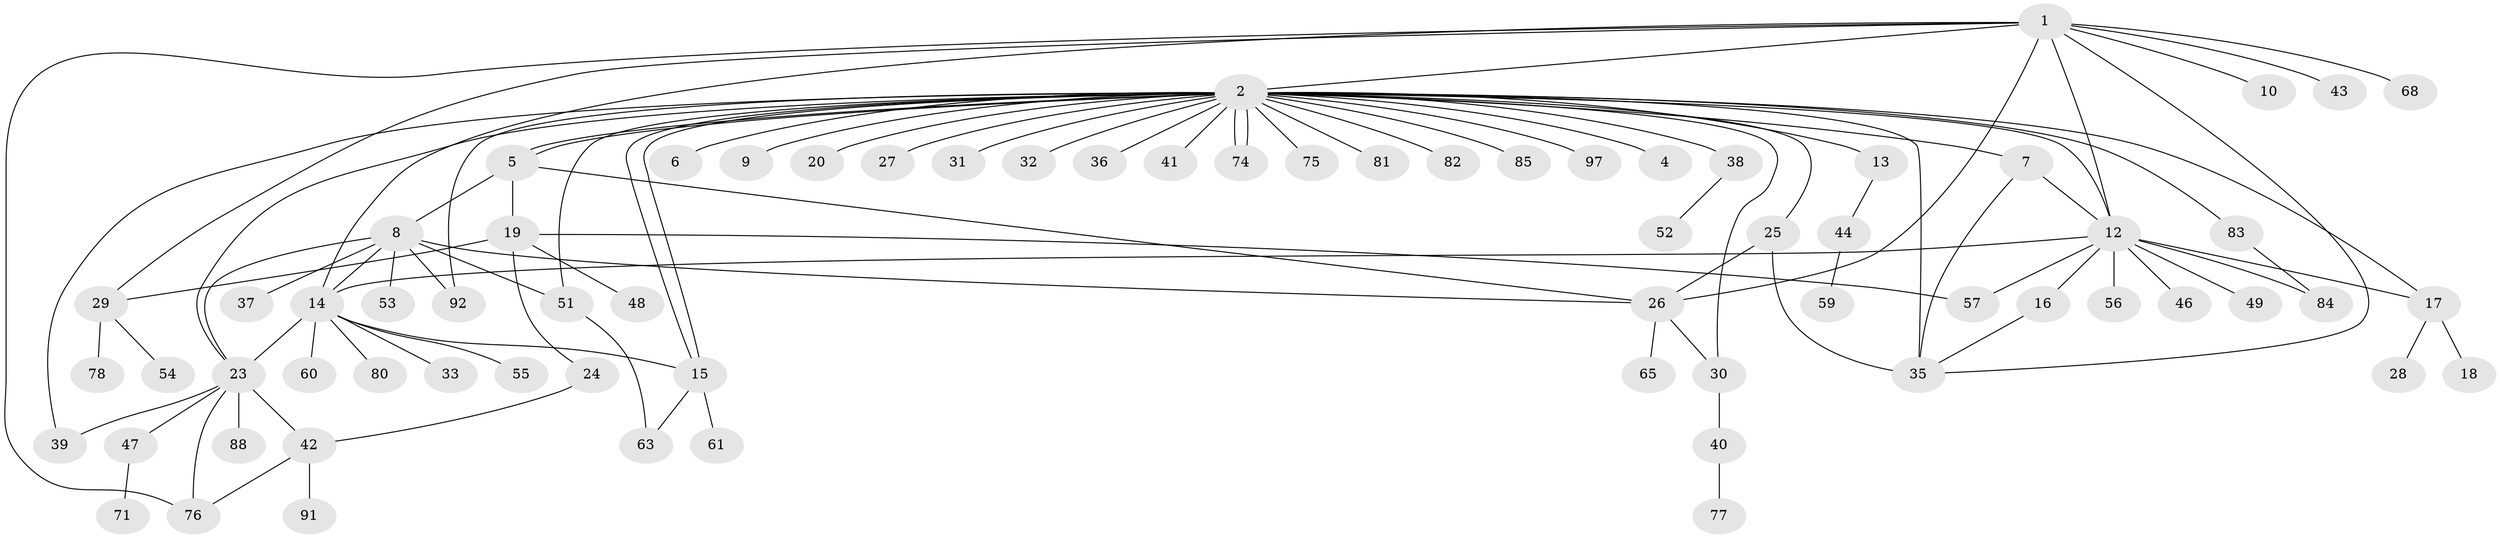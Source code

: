 // Generated by graph-tools (version 1.1) at 2025/51/02/27/25 19:51:55]
// undirected, 72 vertices, 100 edges
graph export_dot {
graph [start="1"]
  node [color=gray90,style=filled];
  1 [super="+72"];
  2 [super="+3"];
  4;
  5 [super="+69"];
  6;
  7;
  8 [super="+11"];
  9 [super="+96"];
  10;
  12 [super="+21"];
  13;
  14 [super="+58"];
  15 [super="+79"];
  16 [super="+22"];
  17 [super="+94"];
  18;
  19 [super="+67"];
  20;
  23 [super="+62"];
  24;
  25 [super="+64"];
  26 [super="+89"];
  27 [super="+34"];
  28;
  29 [super="+45"];
  30;
  31;
  32;
  33;
  35 [super="+66"];
  36;
  37;
  38 [super="+70"];
  39;
  40 [super="+95"];
  41;
  42 [super="+86"];
  43;
  44;
  46;
  47 [super="+50"];
  48;
  49;
  51 [super="+93"];
  52;
  53;
  54;
  55;
  56;
  57 [super="+73"];
  59;
  60;
  61;
  63;
  65 [super="+90"];
  68;
  71;
  74;
  75;
  76;
  77;
  78;
  80;
  81;
  82;
  83;
  84 [super="+87"];
  85;
  88;
  91;
  92;
  97;
  1 -- 2;
  1 -- 10;
  1 -- 12;
  1 -- 29;
  1 -- 43;
  1 -- 68;
  1 -- 76;
  1 -- 14;
  1 -- 26;
  1 -- 35;
  2 -- 4 [weight=2];
  2 -- 5 [weight=2];
  2 -- 5;
  2 -- 6;
  2 -- 13;
  2 -- 15 [weight=2];
  2 -- 15;
  2 -- 23;
  2 -- 27;
  2 -- 32;
  2 -- 36;
  2 -- 38;
  2 -- 74 [weight=2];
  2 -- 74;
  2 -- 81;
  2 -- 83;
  2 -- 92;
  2 -- 97;
  2 -- 7;
  2 -- 9;
  2 -- 75;
  2 -- 12;
  2 -- 17;
  2 -- 82;
  2 -- 20;
  2 -- 85;
  2 -- 25;
  2 -- 30;
  2 -- 31;
  2 -- 35;
  2 -- 39;
  2 -- 41;
  2 -- 51;
  5 -- 8;
  5 -- 19;
  5 -- 26;
  7 -- 12;
  7 -- 35;
  8 -- 37;
  8 -- 23;
  8 -- 53;
  8 -- 26;
  8 -- 92;
  8 -- 14;
  8 -- 51;
  12 -- 16;
  12 -- 46;
  12 -- 49;
  12 -- 56;
  12 -- 84;
  12 -- 57;
  12 -- 14;
  12 -- 17;
  13 -- 44;
  14 -- 15;
  14 -- 23 [weight=2];
  14 -- 33;
  14 -- 55;
  14 -- 60;
  14 -- 80;
  15 -- 61;
  15 -- 63;
  16 -- 35;
  17 -- 18;
  17 -- 28;
  19 -- 24;
  19 -- 29;
  19 -- 48;
  19 -- 57;
  23 -- 39;
  23 -- 42 [weight=2];
  23 -- 47;
  23 -- 76;
  23 -- 88;
  24 -- 42;
  25 -- 26;
  25 -- 35;
  26 -- 30;
  26 -- 65;
  29 -- 78;
  29 -- 54;
  30 -- 40;
  38 -- 52;
  40 -- 77;
  42 -- 91;
  42 -- 76;
  44 -- 59;
  47 -- 71;
  51 -- 63;
  83 -- 84;
}
